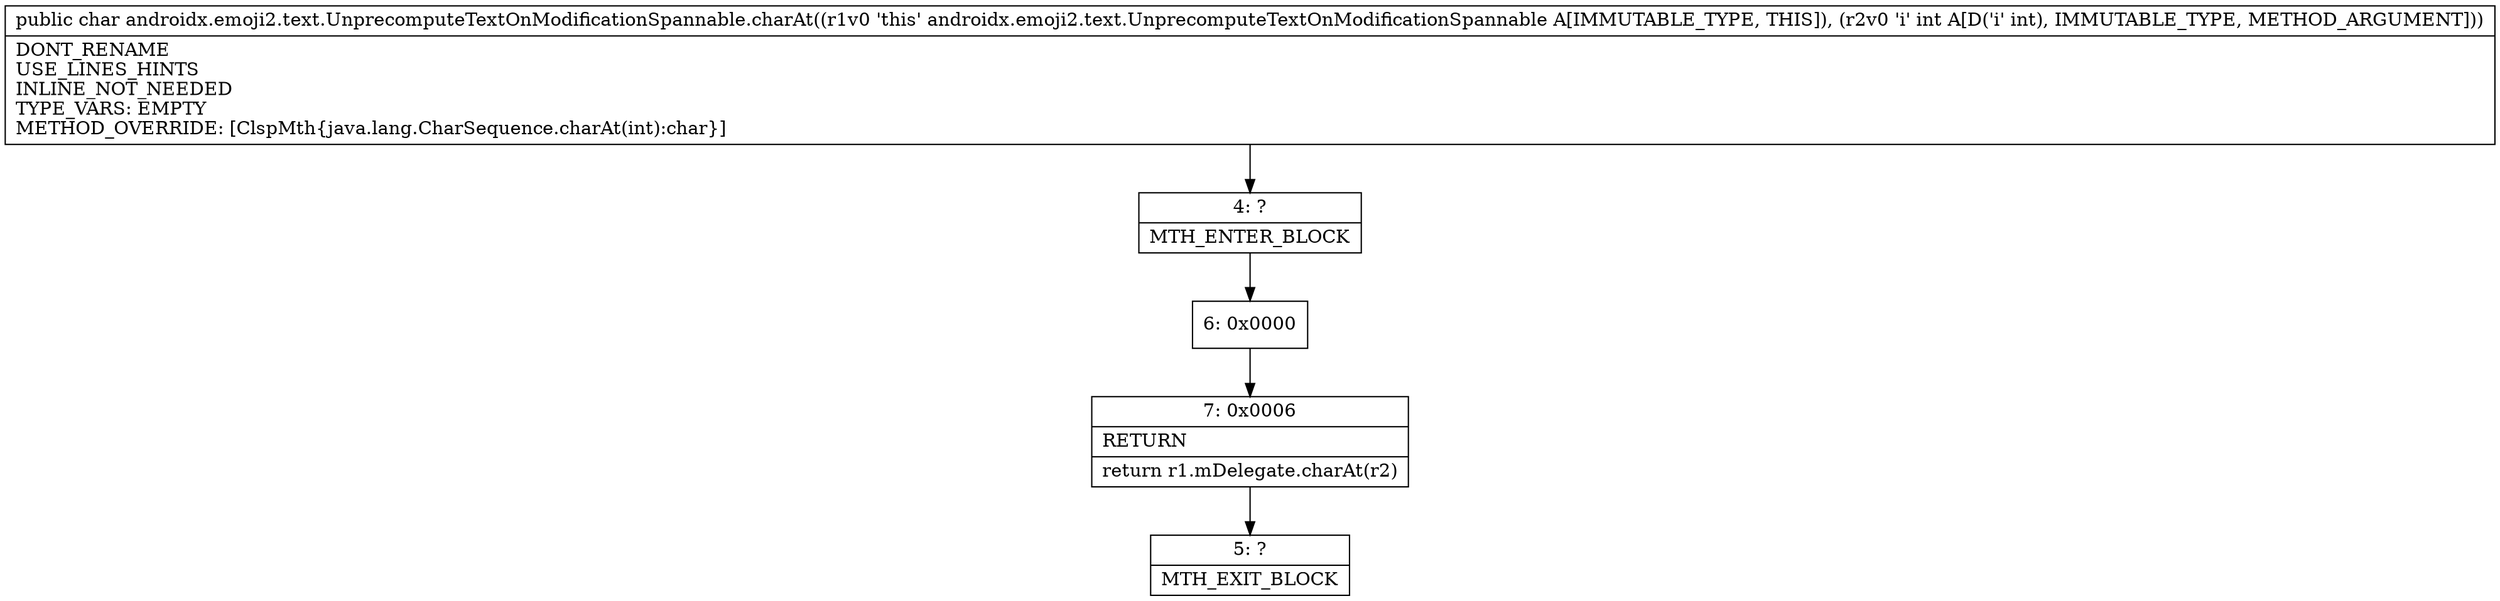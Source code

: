 digraph "CFG forandroidx.emoji2.text.UnprecomputeTextOnModificationSpannable.charAt(I)C" {
Node_4 [shape=record,label="{4\:\ ?|MTH_ENTER_BLOCK\l}"];
Node_6 [shape=record,label="{6\:\ 0x0000}"];
Node_7 [shape=record,label="{7\:\ 0x0006|RETURN\l|return r1.mDelegate.charAt(r2)\l}"];
Node_5 [shape=record,label="{5\:\ ?|MTH_EXIT_BLOCK\l}"];
MethodNode[shape=record,label="{public char androidx.emoji2.text.UnprecomputeTextOnModificationSpannable.charAt((r1v0 'this' androidx.emoji2.text.UnprecomputeTextOnModificationSpannable A[IMMUTABLE_TYPE, THIS]), (r2v0 'i' int A[D('i' int), IMMUTABLE_TYPE, METHOD_ARGUMENT]))  | DONT_RENAME\lUSE_LINES_HINTS\lINLINE_NOT_NEEDED\lTYPE_VARS: EMPTY\lMETHOD_OVERRIDE: [ClspMth\{java.lang.CharSequence.charAt(int):char\}]\l}"];
MethodNode -> Node_4;Node_4 -> Node_6;
Node_6 -> Node_7;
Node_7 -> Node_5;
}

